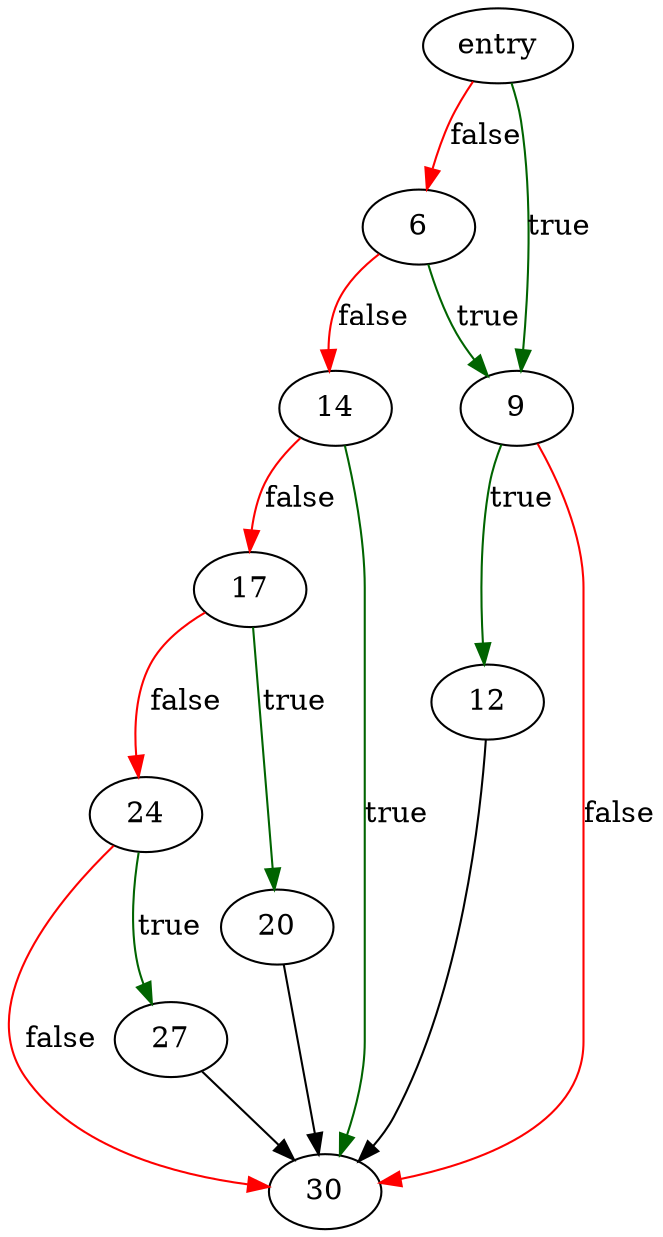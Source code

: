 digraph "str_iconv" {
	// Node definitions.
	3 [label=entry];
	6;
	9;
	12;
	14;
	17;
	20;
	24;
	27;
	30;

	// Edge definitions.
	3 -> 6 [
		color=red
		label=false
	];
	3 -> 9 [
		color=darkgreen
		label=true
	];
	6 -> 9 [
		color=darkgreen
		label=true
	];
	6 -> 14 [
		color=red
		label=false
	];
	9 -> 12 [
		color=darkgreen
		label=true
	];
	9 -> 30 [
		color=red
		label=false
	];
	12 -> 30;
	14 -> 17 [
		color=red
		label=false
	];
	14 -> 30 [
		color=darkgreen
		label=true
	];
	17 -> 20 [
		color=darkgreen
		label=true
	];
	17 -> 24 [
		color=red
		label=false
	];
	20 -> 30;
	24 -> 27 [
		color=darkgreen
		label=true
	];
	24 -> 30 [
		color=red
		label=false
	];
	27 -> 30;
}